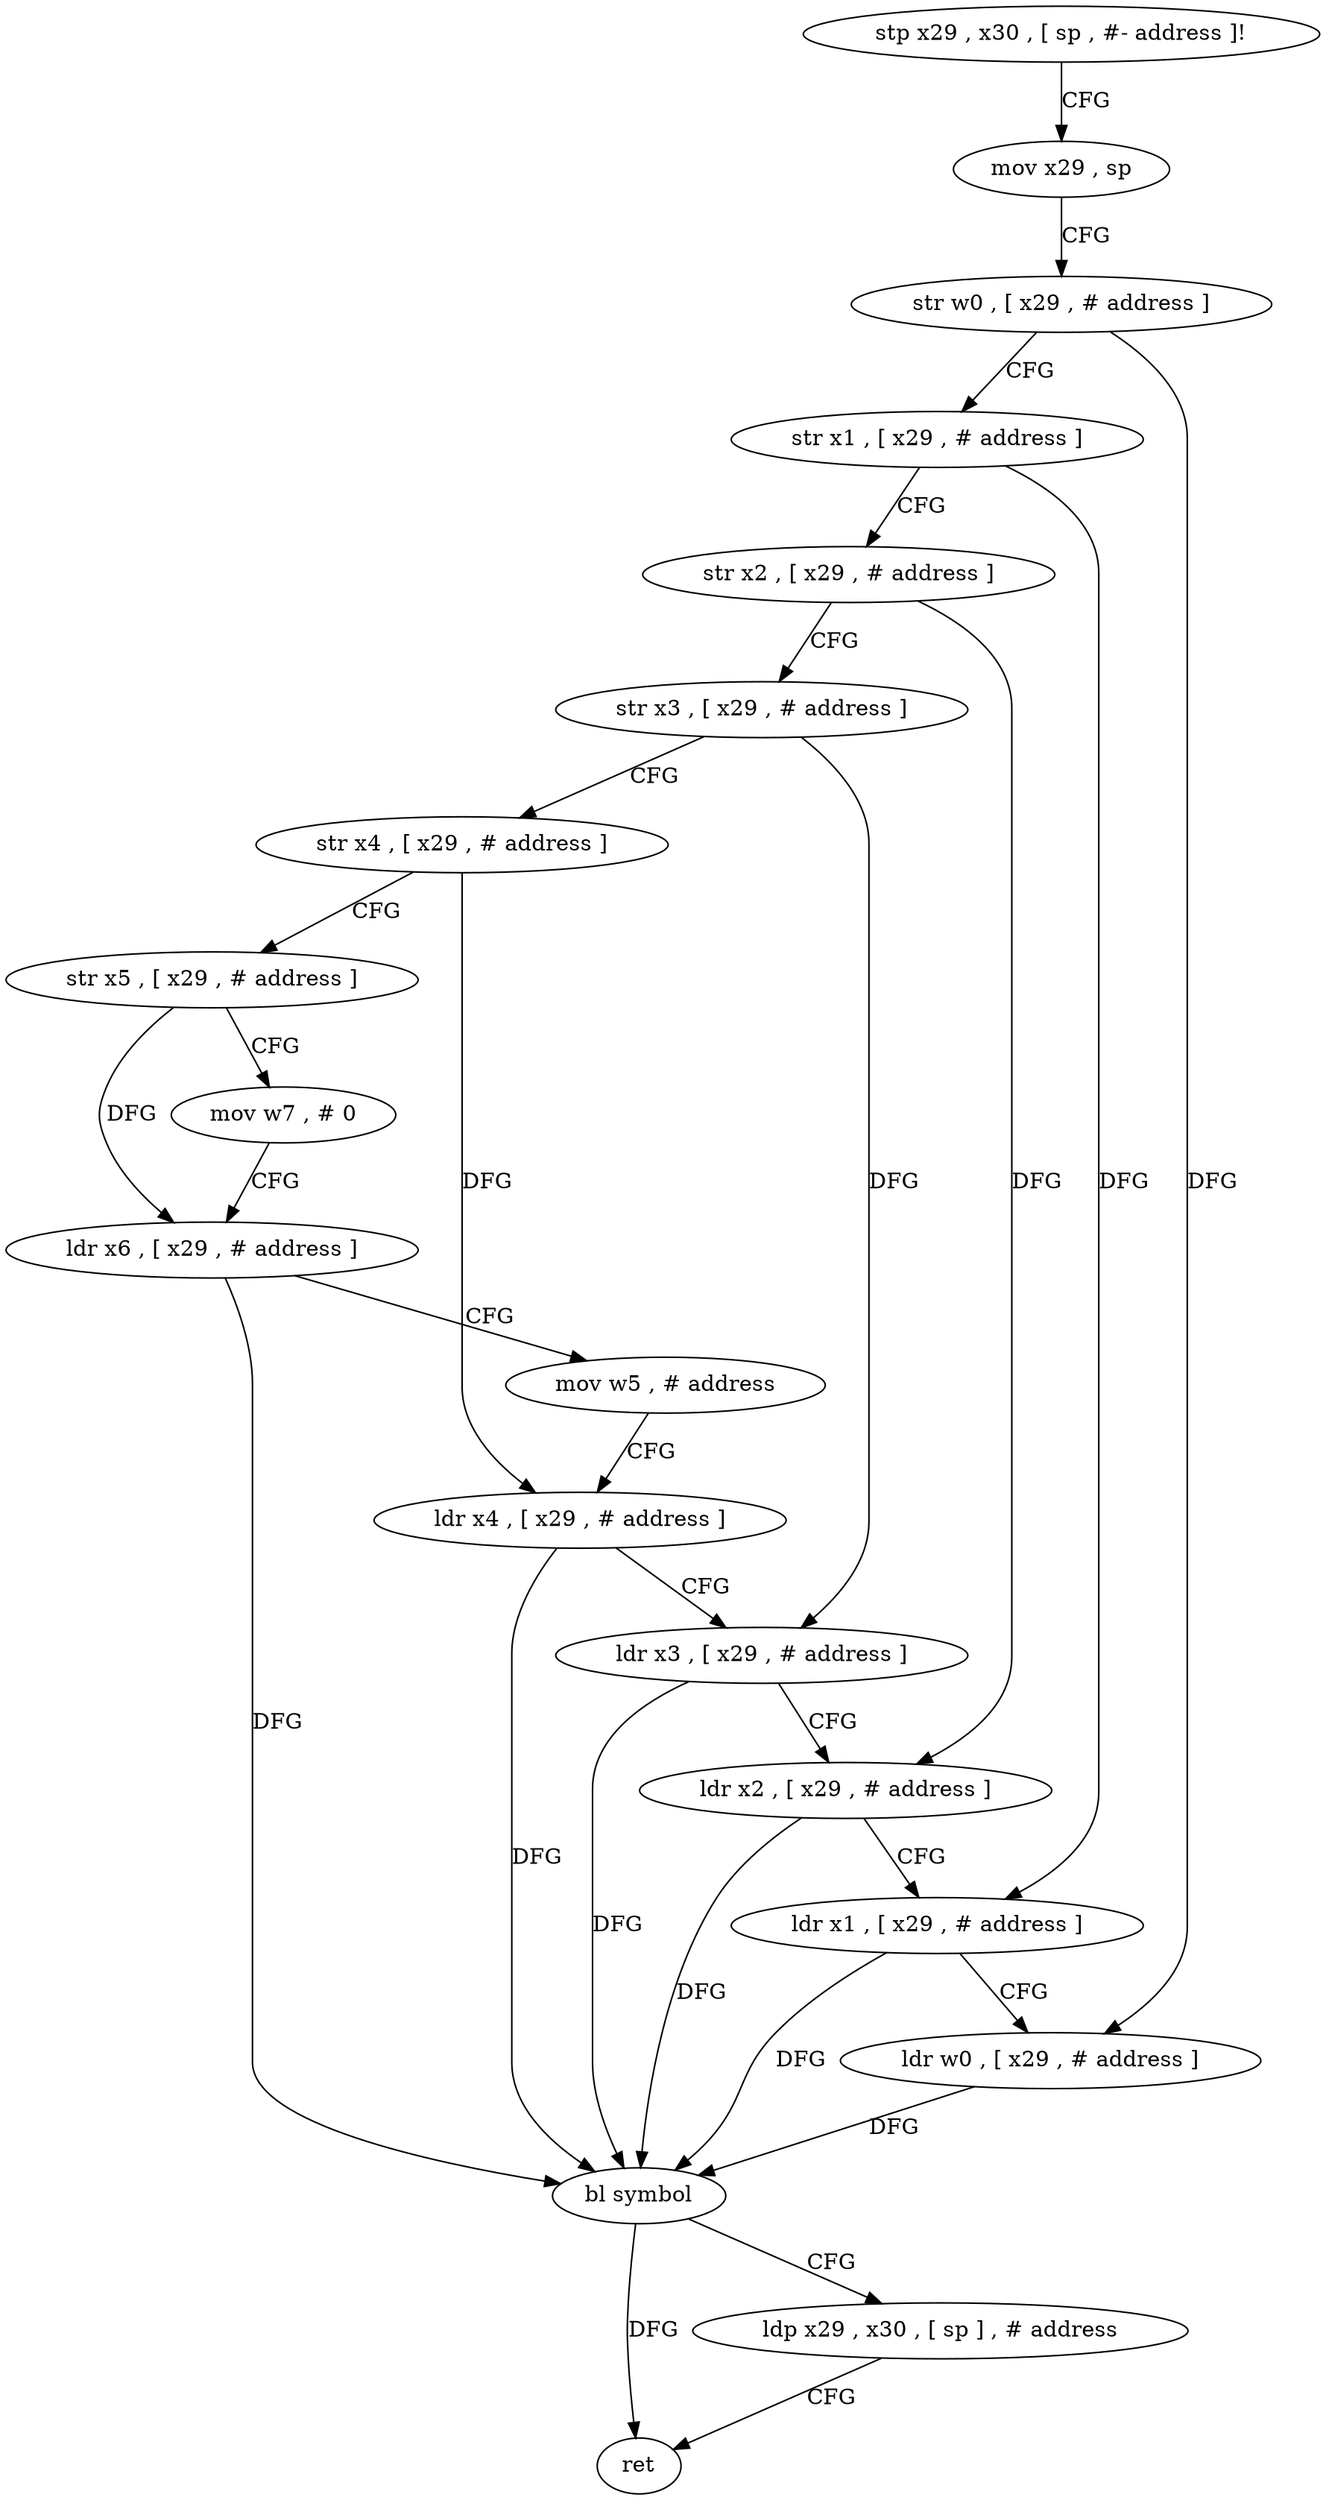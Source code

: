 digraph "func" {
"4208640" [label = "stp x29 , x30 , [ sp , #- address ]!" ]
"4208644" [label = "mov x29 , sp" ]
"4208648" [label = "str w0 , [ x29 , # address ]" ]
"4208652" [label = "str x1 , [ x29 , # address ]" ]
"4208656" [label = "str x2 , [ x29 , # address ]" ]
"4208660" [label = "str x3 , [ x29 , # address ]" ]
"4208664" [label = "str x4 , [ x29 , # address ]" ]
"4208668" [label = "str x5 , [ x29 , # address ]" ]
"4208672" [label = "mov w7 , # 0" ]
"4208676" [label = "ldr x6 , [ x29 , # address ]" ]
"4208680" [label = "mov w5 , # address" ]
"4208684" [label = "ldr x4 , [ x29 , # address ]" ]
"4208688" [label = "ldr x3 , [ x29 , # address ]" ]
"4208692" [label = "ldr x2 , [ x29 , # address ]" ]
"4208696" [label = "ldr x1 , [ x29 , # address ]" ]
"4208700" [label = "ldr w0 , [ x29 , # address ]" ]
"4208704" [label = "bl symbol" ]
"4208708" [label = "ldp x29 , x30 , [ sp ] , # address" ]
"4208712" [label = "ret" ]
"4208640" -> "4208644" [ label = "CFG" ]
"4208644" -> "4208648" [ label = "CFG" ]
"4208648" -> "4208652" [ label = "CFG" ]
"4208648" -> "4208700" [ label = "DFG" ]
"4208652" -> "4208656" [ label = "CFG" ]
"4208652" -> "4208696" [ label = "DFG" ]
"4208656" -> "4208660" [ label = "CFG" ]
"4208656" -> "4208692" [ label = "DFG" ]
"4208660" -> "4208664" [ label = "CFG" ]
"4208660" -> "4208688" [ label = "DFG" ]
"4208664" -> "4208668" [ label = "CFG" ]
"4208664" -> "4208684" [ label = "DFG" ]
"4208668" -> "4208672" [ label = "CFG" ]
"4208668" -> "4208676" [ label = "DFG" ]
"4208672" -> "4208676" [ label = "CFG" ]
"4208676" -> "4208680" [ label = "CFG" ]
"4208676" -> "4208704" [ label = "DFG" ]
"4208680" -> "4208684" [ label = "CFG" ]
"4208684" -> "4208688" [ label = "CFG" ]
"4208684" -> "4208704" [ label = "DFG" ]
"4208688" -> "4208692" [ label = "CFG" ]
"4208688" -> "4208704" [ label = "DFG" ]
"4208692" -> "4208696" [ label = "CFG" ]
"4208692" -> "4208704" [ label = "DFG" ]
"4208696" -> "4208700" [ label = "CFG" ]
"4208696" -> "4208704" [ label = "DFG" ]
"4208700" -> "4208704" [ label = "DFG" ]
"4208704" -> "4208708" [ label = "CFG" ]
"4208704" -> "4208712" [ label = "DFG" ]
"4208708" -> "4208712" [ label = "CFG" ]
}
